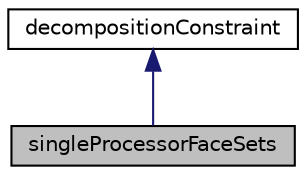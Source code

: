 digraph "singleProcessorFaceSets"
{
  bgcolor="transparent";
  edge [fontname="Helvetica",fontsize="10",labelfontname="Helvetica",labelfontsize="10"];
  node [fontname="Helvetica",fontsize="10",shape=record];
  Node1 [label="singleProcessorFaceSets",height=0.2,width=0.4,color="black", fillcolor="grey75", style="filled" fontcolor="black"];
  Node2 -> Node1 [dir="back",color="midnightblue",fontsize="10",style="solid",fontname="Helvetica"];
  Node2 [label="decompositionConstraint",height=0.2,width=0.4,color="black",URL="$classFoam_1_1decompositionConstraint.html",tooltip="Abstract class for handling decomposition constraints. "];
}
